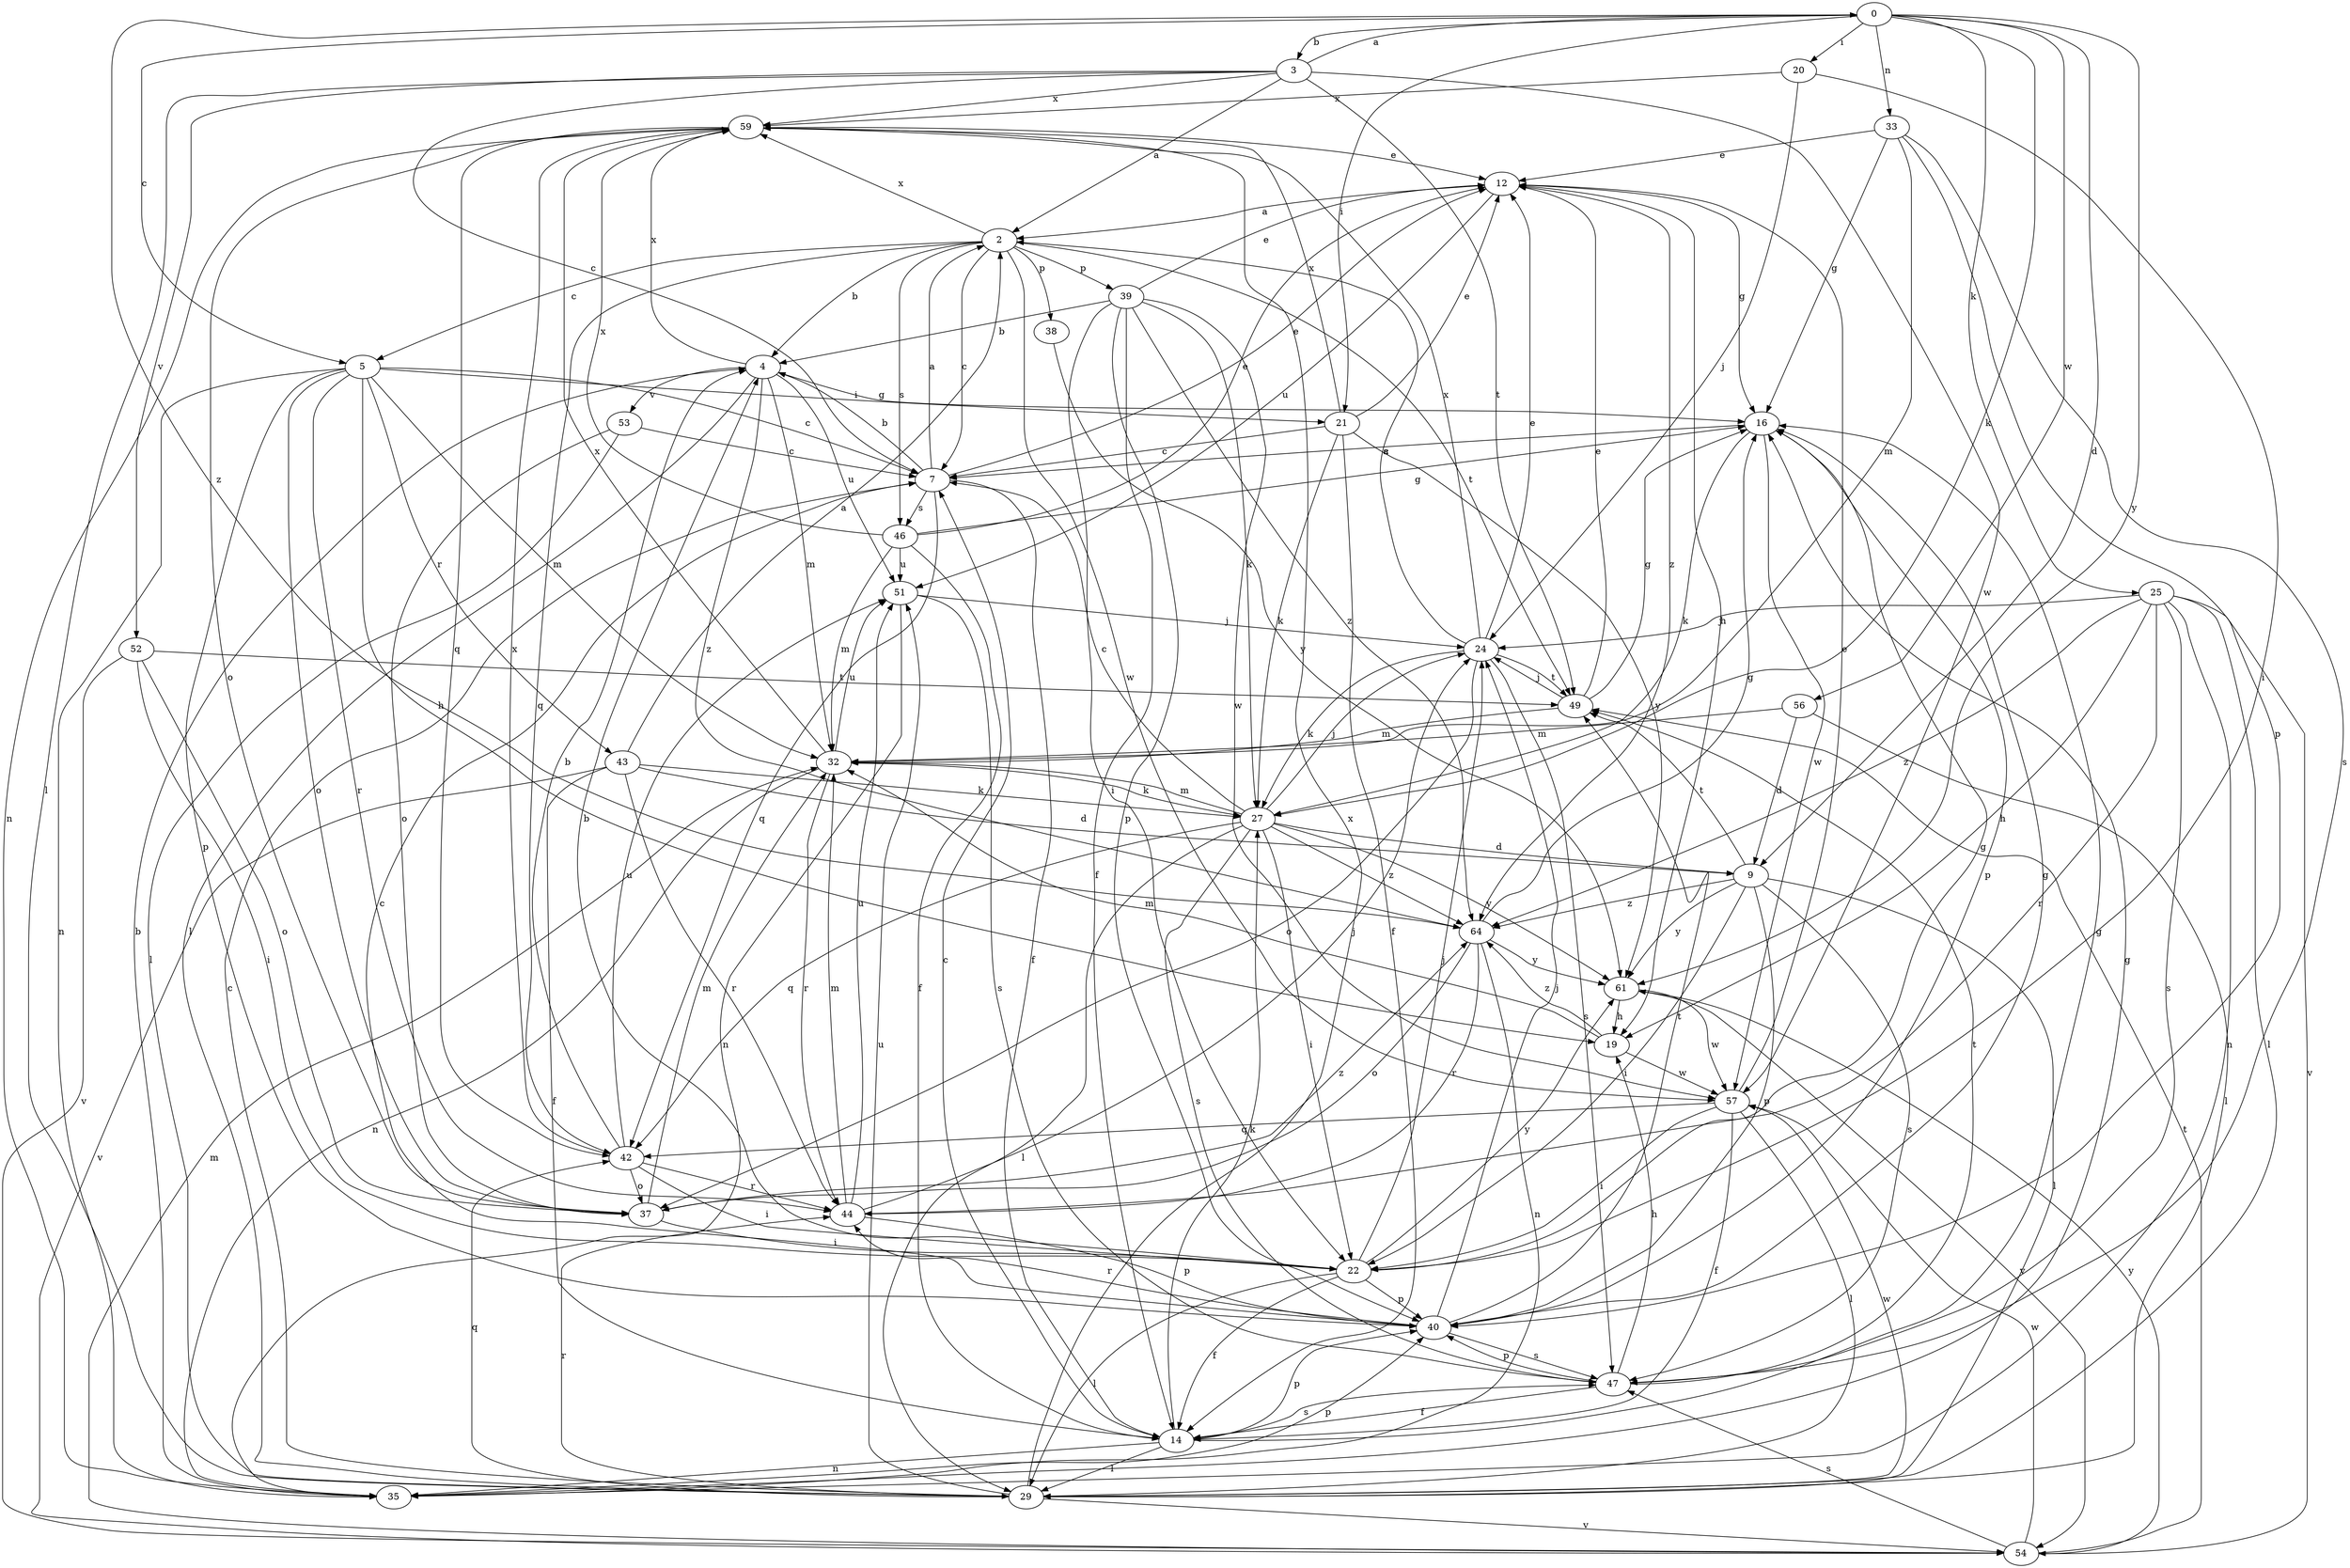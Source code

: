 strict digraph  {
0;
2;
3;
4;
5;
7;
9;
12;
14;
16;
19;
20;
21;
22;
24;
25;
27;
29;
32;
33;
35;
37;
38;
39;
40;
42;
43;
44;
46;
47;
49;
51;
52;
53;
54;
56;
57;
59;
61;
64;
0 -> 3  [label=b];
0 -> 5  [label=c];
0 -> 9  [label=d];
0 -> 20  [label=i];
0 -> 21  [label=i];
0 -> 25  [label=k];
0 -> 27  [label=k];
0 -> 33  [label=n];
0 -> 56  [label=w];
0 -> 61  [label=y];
0 -> 64  [label=z];
2 -> 4  [label=b];
2 -> 5  [label=c];
2 -> 7  [label=c];
2 -> 38  [label=p];
2 -> 39  [label=p];
2 -> 42  [label=q];
2 -> 46  [label=s];
2 -> 49  [label=t];
2 -> 57  [label=w];
2 -> 59  [label=x];
3 -> 0  [label=a];
3 -> 2  [label=a];
3 -> 7  [label=c];
3 -> 29  [label=l];
3 -> 49  [label=t];
3 -> 52  [label=v];
3 -> 57  [label=w];
3 -> 59  [label=x];
4 -> 16  [label=g];
4 -> 29  [label=l];
4 -> 32  [label=m];
4 -> 51  [label=u];
4 -> 53  [label=v];
4 -> 59  [label=x];
4 -> 64  [label=z];
5 -> 7  [label=c];
5 -> 19  [label=h];
5 -> 21  [label=i];
5 -> 32  [label=m];
5 -> 35  [label=n];
5 -> 37  [label=o];
5 -> 40  [label=p];
5 -> 43  [label=r];
5 -> 44  [label=r];
7 -> 2  [label=a];
7 -> 4  [label=b];
7 -> 12  [label=e];
7 -> 14  [label=f];
7 -> 42  [label=q];
7 -> 46  [label=s];
9 -> 22  [label=i];
9 -> 29  [label=l];
9 -> 40  [label=p];
9 -> 47  [label=s];
9 -> 49  [label=t];
9 -> 61  [label=y];
9 -> 64  [label=z];
12 -> 2  [label=a];
12 -> 16  [label=g];
12 -> 19  [label=h];
12 -> 51  [label=u];
12 -> 64  [label=z];
14 -> 7  [label=c];
14 -> 16  [label=g];
14 -> 27  [label=k];
14 -> 29  [label=l];
14 -> 35  [label=n];
14 -> 40  [label=p];
14 -> 47  [label=s];
16 -> 7  [label=c];
16 -> 27  [label=k];
16 -> 40  [label=p];
16 -> 57  [label=w];
19 -> 32  [label=m];
19 -> 57  [label=w];
19 -> 64  [label=z];
20 -> 22  [label=i];
20 -> 24  [label=j];
20 -> 59  [label=x];
21 -> 7  [label=c];
21 -> 12  [label=e];
21 -> 14  [label=f];
21 -> 27  [label=k];
21 -> 59  [label=x];
21 -> 61  [label=y];
22 -> 4  [label=b];
22 -> 14  [label=f];
22 -> 16  [label=g];
22 -> 24  [label=j];
22 -> 29  [label=l];
22 -> 40  [label=p];
22 -> 61  [label=y];
24 -> 2  [label=a];
24 -> 12  [label=e];
24 -> 27  [label=k];
24 -> 37  [label=o];
24 -> 47  [label=s];
24 -> 49  [label=t];
24 -> 59  [label=x];
25 -> 19  [label=h];
25 -> 24  [label=j];
25 -> 29  [label=l];
25 -> 35  [label=n];
25 -> 44  [label=r];
25 -> 47  [label=s];
25 -> 54  [label=v];
25 -> 64  [label=z];
27 -> 7  [label=c];
27 -> 9  [label=d];
27 -> 22  [label=i];
27 -> 24  [label=j];
27 -> 29  [label=l];
27 -> 32  [label=m];
27 -> 42  [label=q];
27 -> 47  [label=s];
27 -> 61  [label=y];
27 -> 64  [label=z];
29 -> 7  [label=c];
29 -> 42  [label=q];
29 -> 44  [label=r];
29 -> 51  [label=u];
29 -> 54  [label=v];
29 -> 57  [label=w];
29 -> 59  [label=x];
32 -> 27  [label=k];
32 -> 35  [label=n];
32 -> 44  [label=r];
32 -> 51  [label=u];
32 -> 59  [label=x];
33 -> 12  [label=e];
33 -> 16  [label=g];
33 -> 32  [label=m];
33 -> 40  [label=p];
33 -> 47  [label=s];
35 -> 4  [label=b];
35 -> 16  [label=g];
35 -> 40  [label=p];
37 -> 22  [label=i];
37 -> 32  [label=m];
37 -> 64  [label=z];
38 -> 61  [label=y];
39 -> 4  [label=b];
39 -> 12  [label=e];
39 -> 14  [label=f];
39 -> 22  [label=i];
39 -> 27  [label=k];
39 -> 40  [label=p];
39 -> 57  [label=w];
39 -> 64  [label=z];
40 -> 7  [label=c];
40 -> 16  [label=g];
40 -> 24  [label=j];
40 -> 44  [label=r];
40 -> 47  [label=s];
40 -> 49  [label=t];
42 -> 4  [label=b];
42 -> 22  [label=i];
42 -> 37  [label=o];
42 -> 44  [label=r];
42 -> 51  [label=u];
42 -> 59  [label=x];
43 -> 2  [label=a];
43 -> 9  [label=d];
43 -> 14  [label=f];
43 -> 27  [label=k];
43 -> 44  [label=r];
43 -> 54  [label=v];
44 -> 24  [label=j];
44 -> 32  [label=m];
44 -> 40  [label=p];
44 -> 51  [label=u];
46 -> 12  [label=e];
46 -> 14  [label=f];
46 -> 16  [label=g];
46 -> 32  [label=m];
46 -> 51  [label=u];
46 -> 59  [label=x];
47 -> 14  [label=f];
47 -> 19  [label=h];
47 -> 40  [label=p];
47 -> 49  [label=t];
49 -> 12  [label=e];
49 -> 16  [label=g];
49 -> 24  [label=j];
49 -> 32  [label=m];
51 -> 24  [label=j];
51 -> 35  [label=n];
51 -> 47  [label=s];
52 -> 22  [label=i];
52 -> 37  [label=o];
52 -> 49  [label=t];
52 -> 54  [label=v];
53 -> 7  [label=c];
53 -> 29  [label=l];
53 -> 37  [label=o];
54 -> 32  [label=m];
54 -> 47  [label=s];
54 -> 49  [label=t];
54 -> 57  [label=w];
54 -> 61  [label=y];
56 -> 9  [label=d];
56 -> 29  [label=l];
56 -> 32  [label=m];
57 -> 12  [label=e];
57 -> 14  [label=f];
57 -> 22  [label=i];
57 -> 29  [label=l];
57 -> 42  [label=q];
59 -> 12  [label=e];
59 -> 35  [label=n];
59 -> 37  [label=o];
59 -> 42  [label=q];
61 -> 19  [label=h];
61 -> 54  [label=v];
61 -> 57  [label=w];
64 -> 16  [label=g];
64 -> 35  [label=n];
64 -> 37  [label=o];
64 -> 44  [label=r];
64 -> 61  [label=y];
}
